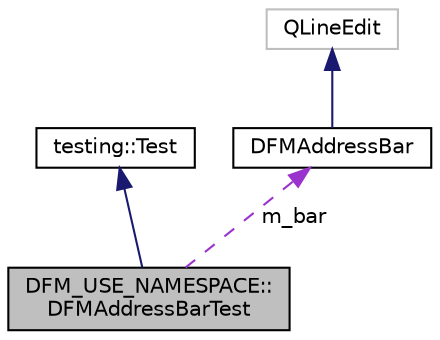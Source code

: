 digraph "DFM_USE_NAMESPACE::DFMAddressBarTest"
{
  edge [fontname="Helvetica",fontsize="10",labelfontname="Helvetica",labelfontsize="10"];
  node [fontname="Helvetica",fontsize="10",shape=record];
  Node2 [label="DFM_USE_NAMESPACE::\lDFMAddressBarTest",height=0.2,width=0.4,color="black", fillcolor="grey75", style="filled", fontcolor="black"];
  Node3 -> Node2 [dir="back",color="midnightblue",fontsize="10",style="solid",fontname="Helvetica"];
  Node3 [label="testing::Test",height=0.2,width=0.4,color="black", fillcolor="white", style="filled",URL="$classtesting_1_1_test.html"];
  Node4 -> Node2 [dir="back",color="darkorchid3",fontsize="10",style="dashed",label=" m_bar" ,fontname="Helvetica"];
  Node4 [label="DFMAddressBar",height=0.2,width=0.4,color="black", fillcolor="white", style="filled",URL="$class_d_f_m_address_bar.html",tooltip="DFMAddressBar is the address bar of the file manager "];
  Node5 -> Node4 [dir="back",color="midnightblue",fontsize="10",style="solid",fontname="Helvetica"];
  Node5 [label="QLineEdit",height=0.2,width=0.4,color="grey75", fillcolor="white", style="filled"];
}
